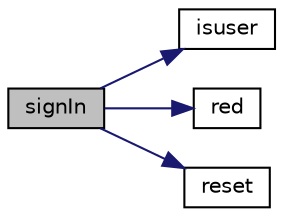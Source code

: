 digraph "signIn"
{
 // LATEX_PDF_SIZE
  edge [fontname="Helvetica",fontsize="10",labelfontname="Helvetica",labelfontsize="10"];
  node [fontname="Helvetica",fontsize="10",shape=record];
  rankdir="LR";
  Node1 [label="signIn",height=0.2,width=0.4,color="black", fillcolor="grey75", style="filled", fontcolor="black",tooltip=" "];
  Node1 -> Node2 [color="midnightblue",fontsize="10",style="solid",fontname="Helvetica"];
  Node2 [label="isuser",height=0.2,width=0.4,color="black", fillcolor="white", style="filled",URL="$user_8c.html#ab6dba61969f06b6cca576a1db6c5587c",tooltip=" "];
  Node1 -> Node3 [color="midnightblue",fontsize="10",style="solid",fontname="Helvetica"];
  Node3 [label="red",height=0.2,width=0.4,color="black", fillcolor="white", style="filled",URL="$ui__design_8c.html#a39abd40f68d03c40857be1e74407efb9",tooltip=" "];
  Node1 -> Node4 [color="midnightblue",fontsize="10",style="solid",fontname="Helvetica"];
  Node4 [label="reset",height=0.2,width=0.4,color="black", fillcolor="white", style="filled",URL="$ui__design_8c.html#ad20897c5c8bd47f5d4005989bead0e55",tooltip=" "];
}
